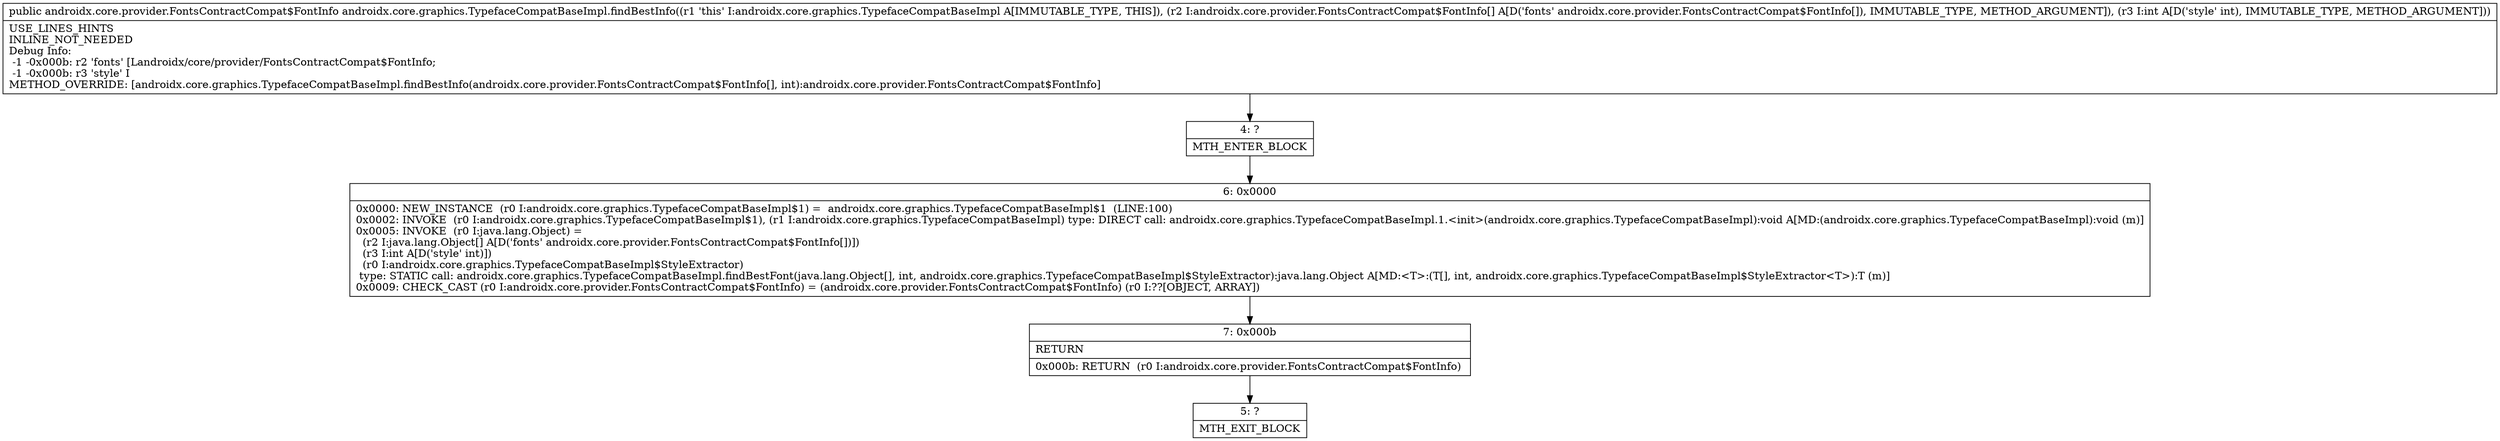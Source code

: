 digraph "CFG forandroidx.core.graphics.TypefaceCompatBaseImpl.findBestInfo([Landroidx\/core\/provider\/FontsContractCompat$FontInfo;I)Landroidx\/core\/provider\/FontsContractCompat$FontInfo;" {
Node_4 [shape=record,label="{4\:\ ?|MTH_ENTER_BLOCK\l}"];
Node_6 [shape=record,label="{6\:\ 0x0000|0x0000: NEW_INSTANCE  (r0 I:androidx.core.graphics.TypefaceCompatBaseImpl$1) =  androidx.core.graphics.TypefaceCompatBaseImpl$1  (LINE:100)\l0x0002: INVOKE  (r0 I:androidx.core.graphics.TypefaceCompatBaseImpl$1), (r1 I:androidx.core.graphics.TypefaceCompatBaseImpl) type: DIRECT call: androidx.core.graphics.TypefaceCompatBaseImpl.1.\<init\>(androidx.core.graphics.TypefaceCompatBaseImpl):void A[MD:(androidx.core.graphics.TypefaceCompatBaseImpl):void (m)]\l0x0005: INVOKE  (r0 I:java.lang.Object) = \l  (r2 I:java.lang.Object[] A[D('fonts' androidx.core.provider.FontsContractCompat$FontInfo[])])\l  (r3 I:int A[D('style' int)])\l  (r0 I:androidx.core.graphics.TypefaceCompatBaseImpl$StyleExtractor)\l type: STATIC call: androidx.core.graphics.TypefaceCompatBaseImpl.findBestFont(java.lang.Object[], int, androidx.core.graphics.TypefaceCompatBaseImpl$StyleExtractor):java.lang.Object A[MD:\<T\>:(T[], int, androidx.core.graphics.TypefaceCompatBaseImpl$StyleExtractor\<T\>):T (m)]\l0x0009: CHECK_CAST (r0 I:androidx.core.provider.FontsContractCompat$FontInfo) = (androidx.core.provider.FontsContractCompat$FontInfo) (r0 I:??[OBJECT, ARRAY]) \l}"];
Node_7 [shape=record,label="{7\:\ 0x000b|RETURN\l|0x000b: RETURN  (r0 I:androidx.core.provider.FontsContractCompat$FontInfo) \l}"];
Node_5 [shape=record,label="{5\:\ ?|MTH_EXIT_BLOCK\l}"];
MethodNode[shape=record,label="{public androidx.core.provider.FontsContractCompat$FontInfo androidx.core.graphics.TypefaceCompatBaseImpl.findBestInfo((r1 'this' I:androidx.core.graphics.TypefaceCompatBaseImpl A[IMMUTABLE_TYPE, THIS]), (r2 I:androidx.core.provider.FontsContractCompat$FontInfo[] A[D('fonts' androidx.core.provider.FontsContractCompat$FontInfo[]), IMMUTABLE_TYPE, METHOD_ARGUMENT]), (r3 I:int A[D('style' int), IMMUTABLE_TYPE, METHOD_ARGUMENT]))  | USE_LINES_HINTS\lINLINE_NOT_NEEDED\lDebug Info:\l  \-1 \-0x000b: r2 'fonts' [Landroidx\/core\/provider\/FontsContractCompat$FontInfo;\l  \-1 \-0x000b: r3 'style' I\lMETHOD_OVERRIDE: [androidx.core.graphics.TypefaceCompatBaseImpl.findBestInfo(androidx.core.provider.FontsContractCompat$FontInfo[], int):androidx.core.provider.FontsContractCompat$FontInfo]\l}"];
MethodNode -> Node_4;Node_4 -> Node_6;
Node_6 -> Node_7;
Node_7 -> Node_5;
}


